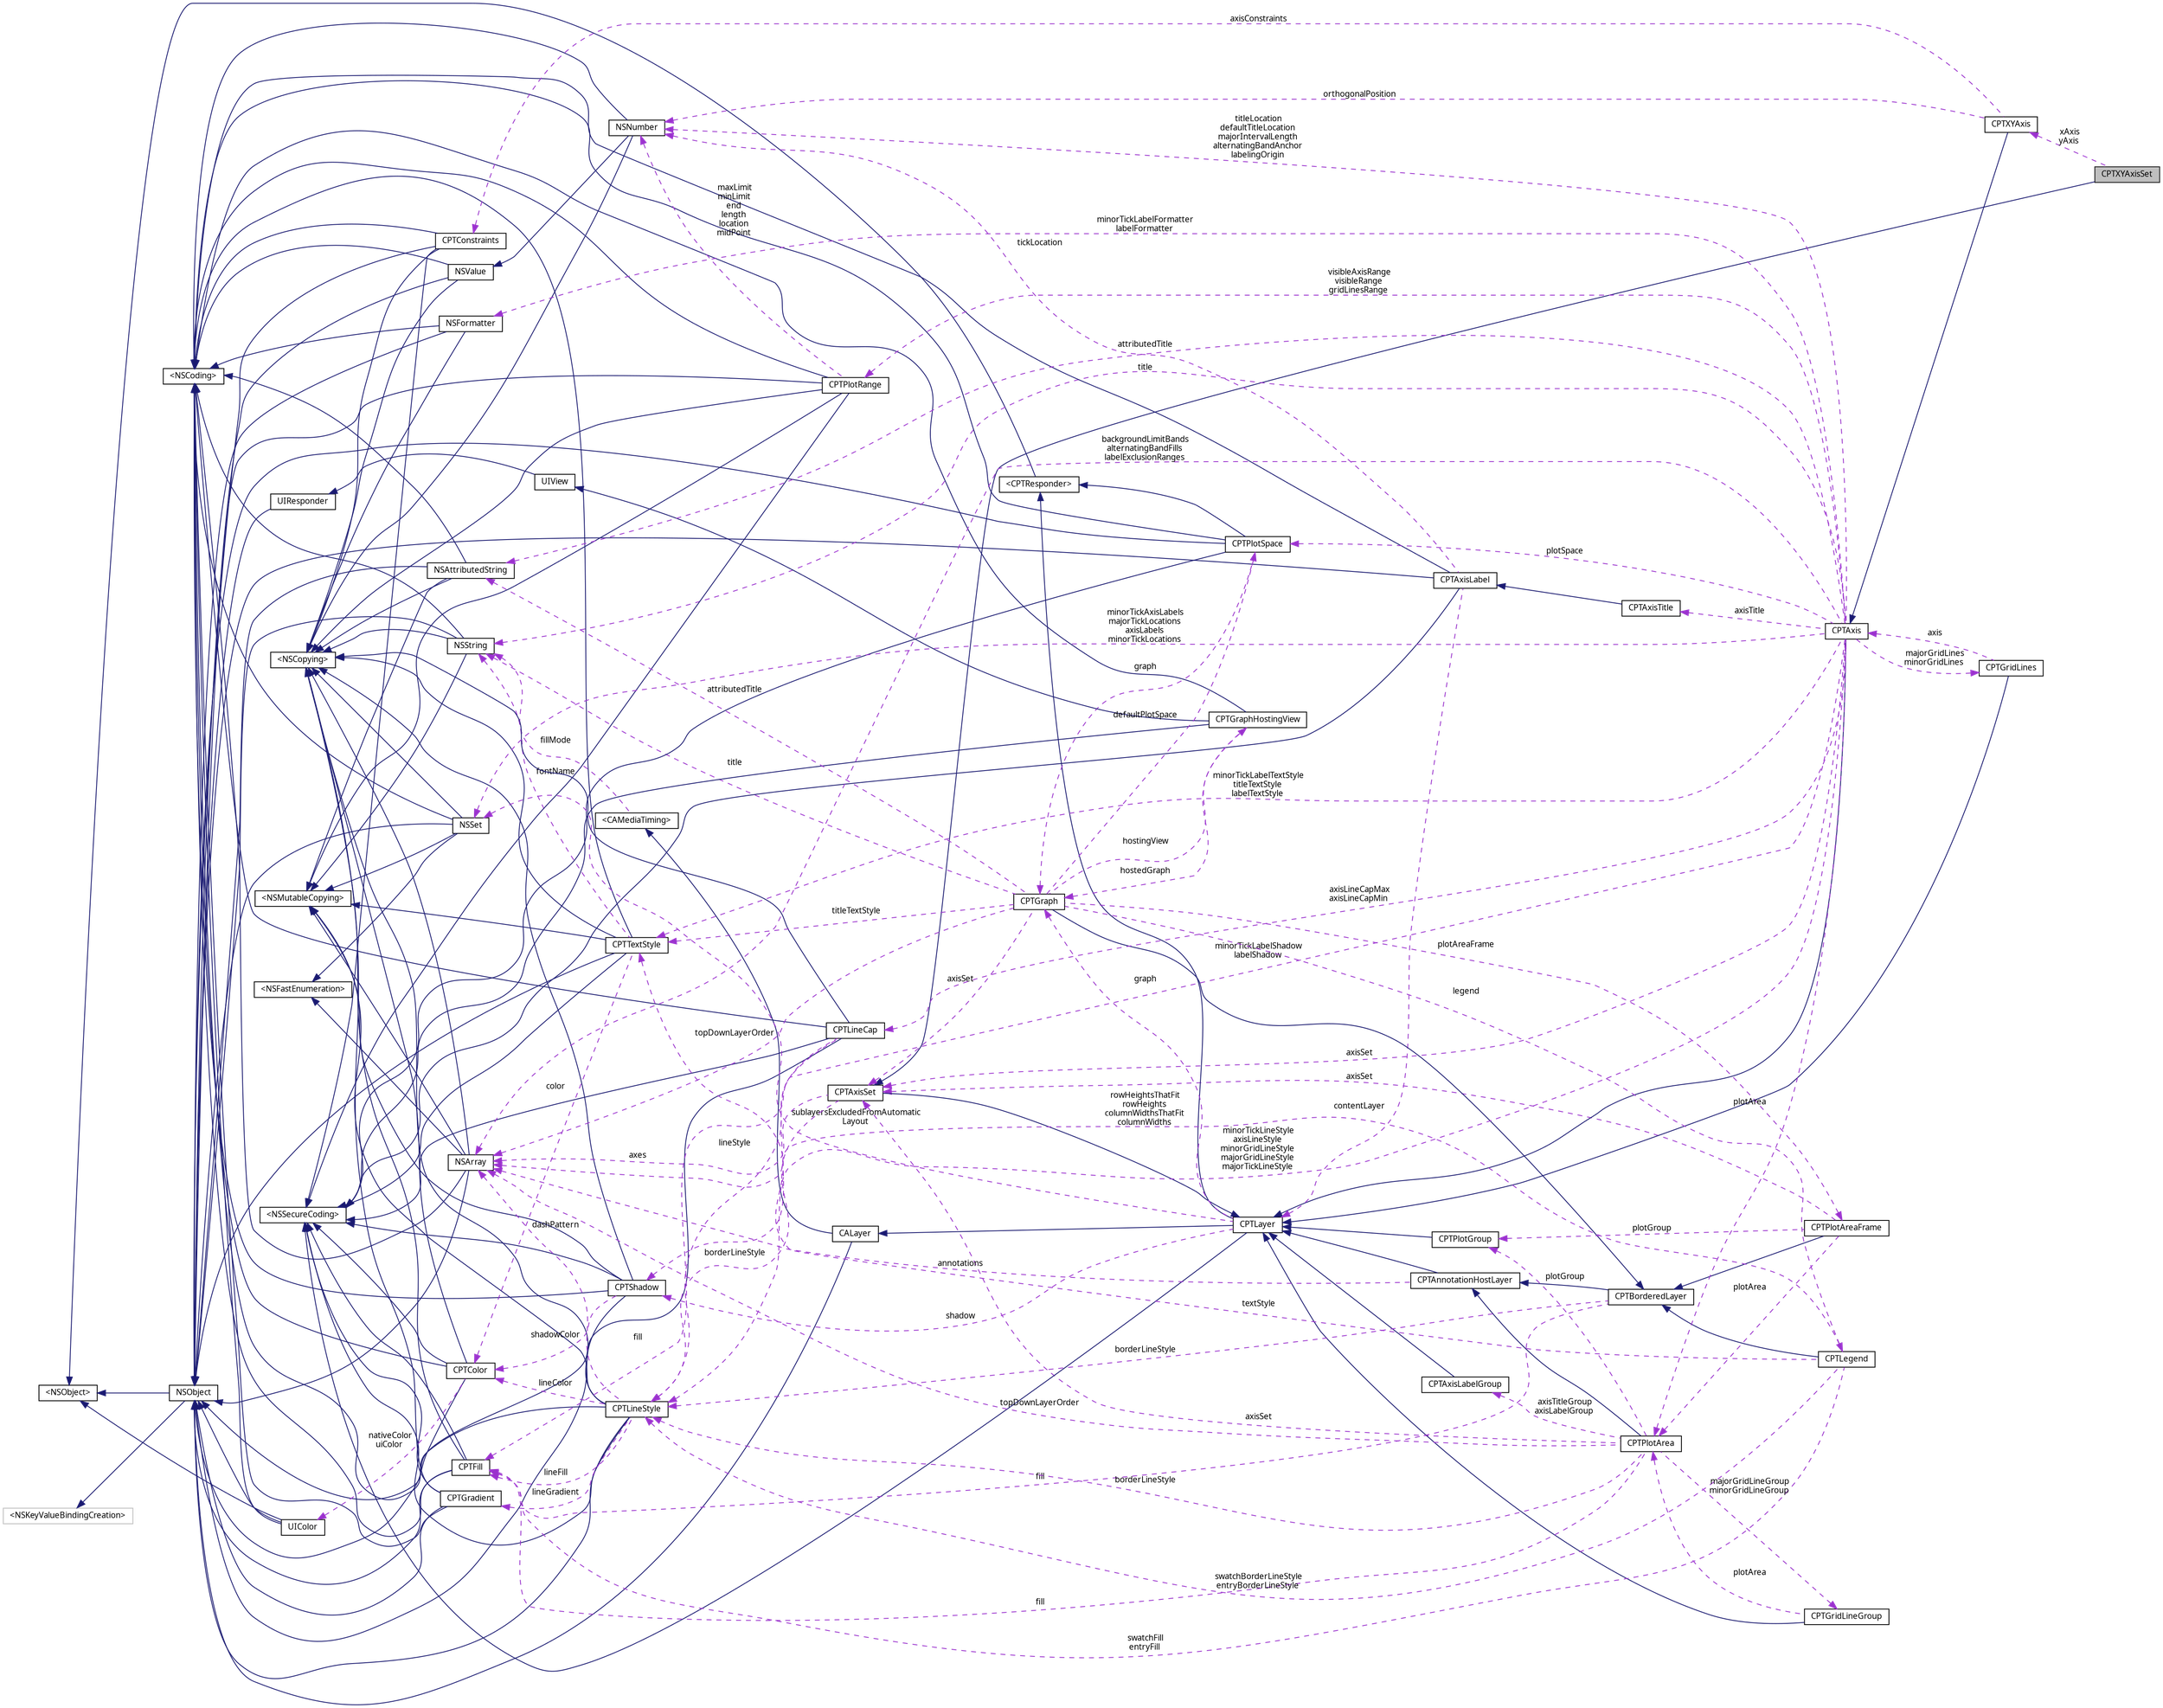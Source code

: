 digraph "CPTXYAxisSet"
{
 // LATEX_PDF_SIZE
  bgcolor="transparent";
  edge [fontname="Lucinda Grande",fontsize="10",labelfontname="Lucinda Grande",labelfontsize="10"];
  node [fontname="Lucinda Grande",fontsize="10",shape=record];
  rankdir="LR";
  Node1 [label="CPTXYAxisSet",height=0.2,width=0.4,color="black", fillcolor="grey75", style="filled", fontcolor="black",tooltip="A set of cartesian (X-Y) axes."];
  Node2 -> Node1 [dir="back",color="midnightblue",fontsize="10",style="solid",fontname="Lucinda Grande"];
  Node2 [label="CPTAxisSet",height=0.2,width=0.4,color="black",URL="$interface_c_p_t_axis_set.html",tooltip="A container layer for the set of axes for a graph."];
  Node3 -> Node2 [dir="back",color="midnightblue",fontsize="10",style="solid",fontname="Lucinda Grande"];
  Node3 [label="CPTLayer",height=0.2,width=0.4,color="black",URL="$interface_c_p_t_layer.html",tooltip="Base class for all Core Animation layers in Core Plot."];
  Node4 -> Node3 [dir="back",color="midnightblue",fontsize="10",style="solid",fontname="Lucinda Grande"];
  Node4 [label="CALayer",height=0.2,width=0.4,color="black",URL="/Users/eskroch/Projects/Core Plot/documentation/doxygen/doxygen-cocoa-touch-tags.xml$https://developer.apple.com/library/ios/.html#documentation/GraphicsImaging/Reference/CALayer_class/Introduction/Introduction",tooltip=" "];
  Node5 -> Node4 [dir="back",color="midnightblue",fontsize="10",style="solid",fontname="Lucinda Grande"];
  Node5 [label="NSObject",height=0.2,width=0.4,color="black",URL="/Users/eskroch/Projects/Core Plot/documentation/doxygen/doxygen-cocoa-touch-tags.xml$https://developer.apple.com/library/ios/.html#documentation/Cocoa/Reference/Foundation/Classes/NSObject_Class/Reference/Reference",tooltip=" "];
  Node6 -> Node5 [dir="back",color="midnightblue",fontsize="10",style="solid",fontname="Lucinda Grande"];
  Node6 [label="\<NSObject\>",height=0.2,width=0.4,color="black",URL="/Users/eskroch/Projects/Core Plot/documentation/doxygen/doxygen-cocoa-touch-tags.xml$https://developer.apple.com/library/ios/.html#documentation/Cocoa/Reference/Foundation/Protocols/NSObject_Protocol/Reference/NSObject",tooltip=" "];
  Node7 -> Node5 [dir="back",color="midnightblue",fontsize="10",style="solid",fontname="Lucinda Grande"];
  Node7 [label="\<NSKeyValueBindingCreation\>",height=0.2,width=0.4,color="grey75",tooltip=" "];
  Node8 -> Node4 [dir="back",color="midnightblue",fontsize="10",style="solid",fontname="Lucinda Grande"];
  Node8 [label="\<CAMediaTiming\>",height=0.2,width=0.4,color="black",URL="/Users/eskroch/Projects/Core Plot/documentation/doxygen/doxygen-cocoa-touch-tags.xml$https://developer.apple.com/library/ios/.html#documentation/GraphicsImaging/Reference/CAMediaTiming_protocol/Introduction/Introduction",tooltip=" "];
  Node9 -> Node8 [dir="back",color="darkorchid3",fontsize="10",style="dashed",label=" fillMode" ,fontname="Lucinda Grande"];
  Node9 [label="NSString",height=0.2,width=0.4,color="black",URL="/Users/eskroch/Projects/Core Plot/documentation/doxygen/doxygen-cocoa-touch-tags.xml$https://developer.apple.com/library/ios/.html#documentation/Cocoa/Reference/Foundation/Classes/NSString_Class/Reference/NSString",tooltip=" "];
  Node5 -> Node9 [dir="back",color="midnightblue",fontsize="10",style="solid",fontname="Lucinda Grande"];
  Node10 -> Node9 [dir="back",color="midnightblue",fontsize="10",style="solid",fontname="Lucinda Grande"];
  Node10 [label="\<NSCoding\>",height=0.2,width=0.4,color="black",URL="/Users/eskroch/Projects/Core Plot/documentation/doxygen/doxygen-cocoa-touch-tags.xml$https://developer.apple.com/library/ios/.html#documentation/Cocoa/Reference/Foundation/Protocols/NSCoding_Protocol/Reference/Reference",tooltip=" "];
  Node11 -> Node9 [dir="back",color="midnightblue",fontsize="10",style="solid",fontname="Lucinda Grande"];
  Node11 [label="\<NSCopying\>",height=0.2,width=0.4,color="black",URL="/Users/eskroch/Projects/Core Plot/documentation/doxygen/doxygen-cocoa-touch-tags.xml$https://developer.apple.com/library/ios/.html#documentation/Cocoa/Reference/Foundation/Protocols/NSCopying_Protocol/Reference/Reference",tooltip=" "];
  Node12 -> Node9 [dir="back",color="midnightblue",fontsize="10",style="solid",fontname="Lucinda Grande"];
  Node12 [label="\<NSMutableCopying\>",height=0.2,width=0.4,color="black",URL="/Users/eskroch/Projects/Core Plot/documentation/doxygen/doxygen-cocoa-touch-tags.xml$https://developer.apple.com/library/ios/.html#documentation/Cocoa/Reference/Foundation/Protocols/NSMutableCopying_Protocol/Reference/Reference",tooltip=" "];
  Node13 -> Node3 [dir="back",color="midnightblue",fontsize="10",style="solid",fontname="Lucinda Grande"];
  Node13 [label="\<CPTResponder\>",height=0.2,width=0.4,color="black",URL="$protocol_c_p_t_responder-p.html",tooltip="The basis of all event processing in Core Plot."];
  Node6 -> Node13 [dir="back",color="midnightblue",fontsize="10",style="solid",fontname="Lucinda Grande"];
  Node14 -> Node3 [dir="back",color="midnightblue",fontsize="10",style="solid",fontname="Lucinda Grande"];
  Node14 [label="\<NSSecureCoding\>",height=0.2,width=0.4,color="black",URL="/Users/eskroch/Projects/Core Plot/documentation/doxygen/doxygen-cocoa-touch-tags.xml$https://developer.apple.com/library/ios/documentation/Foundation/Reference/NSSecureCoding_Protocol_Ref/.html",tooltip=" "];
  Node15 -> Node3 [dir="back",color="darkorchid3",fontsize="10",style="dashed",label=" shadow" ,fontname="Lucinda Grande"];
  Node15 [label="CPTShadow",height=0.2,width=0.4,color="black",URL="$interface_c_p_t_shadow.html",tooltip="Immutable wrapper for various shadow drawing properties."];
  Node5 -> Node15 [dir="back",color="midnightblue",fontsize="10",style="solid",fontname="Lucinda Grande"];
  Node11 -> Node15 [dir="back",color="midnightblue",fontsize="10",style="solid",fontname="Lucinda Grande"];
  Node12 -> Node15 [dir="back",color="midnightblue",fontsize="10",style="solid",fontname="Lucinda Grande"];
  Node10 -> Node15 [dir="back",color="midnightblue",fontsize="10",style="solid",fontname="Lucinda Grande"];
  Node14 -> Node15 [dir="back",color="midnightblue",fontsize="10",style="solid",fontname="Lucinda Grande"];
  Node16 -> Node15 [dir="back",color="darkorchid3",fontsize="10",style="dashed",label=" shadowColor" ,fontname="Lucinda Grande"];
  Node16 [label="CPTColor",height=0.2,width=0.4,color="black",URL="$interface_c_p_t_color.html",tooltip="An immutable color."];
  Node5 -> Node16 [dir="back",color="midnightblue",fontsize="10",style="solid",fontname="Lucinda Grande"];
  Node11 -> Node16 [dir="back",color="midnightblue",fontsize="10",style="solid",fontname="Lucinda Grande"];
  Node10 -> Node16 [dir="back",color="midnightblue",fontsize="10",style="solid",fontname="Lucinda Grande"];
  Node14 -> Node16 [dir="back",color="midnightblue",fontsize="10",style="solid",fontname="Lucinda Grande"];
  Node17 -> Node16 [dir="back",color="darkorchid3",fontsize="10",style="dashed",label=" nativeColor\nuiColor" ,fontname="Lucinda Grande"];
  Node17 [label="UIColor",height=0.2,width=0.4,color="black",URL="/Users/eskroch/Projects/Core Plot/documentation/doxygen/doxygen-cocoa-touch-tags.xml$https://developer.apple.com/library/ios/.html#documentation/UIKit/Reference/UIColor_Class/Reference/Reference",tooltip=" "];
  Node5 -> Node17 [dir="back",color="midnightblue",fontsize="10",style="solid",fontname="Lucinda Grande"];
  Node10 -> Node17 [dir="back",color="midnightblue",fontsize="10",style="solid",fontname="Lucinda Grande"];
  Node6 -> Node17 [dir="back",color="midnightblue",fontsize="10",style="solid",fontname="Lucinda Grande"];
  Node18 -> Node3 [dir="back",color="darkorchid3",fontsize="10",style="dashed",label=" sublayersExcludedFromAutomatic\lLayout" ,fontname="Lucinda Grande"];
  Node18 [label="NSSet",height=0.2,width=0.4,color="black",URL="/Users/eskroch/Projects/Core Plot/documentation/doxygen/doxygen-cocoa-touch-tags.xml$https://developer.apple.com/library/ios/.html#documentation/Cocoa/Reference/Foundation/Classes/NSSet_Class/Reference/Reference",tooltip=" "];
  Node5 -> Node18 [dir="back",color="midnightblue",fontsize="10",style="solid",fontname="Lucinda Grande"];
  Node10 -> Node18 [dir="back",color="midnightblue",fontsize="10",style="solid",fontname="Lucinda Grande"];
  Node11 -> Node18 [dir="back",color="midnightblue",fontsize="10",style="solid",fontname="Lucinda Grande"];
  Node19 -> Node18 [dir="back",color="midnightblue",fontsize="10",style="solid",fontname="Lucinda Grande"];
  Node19 [label="\<NSFastEnumeration\>",height=0.2,width=0.4,color="black",URL="/Users/eskroch/Projects/Core Plot/documentation/doxygen/doxygen-cocoa-touch-tags.xml$https://developer.apple.com/library/ios/.html#documentation/Cocoa/Reference/NSFastEnumeration_protocol/Reference/NSFastEnumeration",tooltip=" "];
  Node12 -> Node18 [dir="back",color="midnightblue",fontsize="10",style="solid",fontname="Lucinda Grande"];
  Node20 -> Node3 [dir="back",color="darkorchid3",fontsize="10",style="dashed",label=" graph" ,fontname="Lucinda Grande"];
  Node20 [label="CPTGraph",height=0.2,width=0.4,color="black",URL="$interface_c_p_t_graph.html",tooltip="An abstract graph class."];
  Node21 -> Node20 [dir="back",color="midnightblue",fontsize="10",style="solid",fontname="Lucinda Grande"];
  Node21 [label="CPTBorderedLayer",height=0.2,width=0.4,color="black",URL="$interface_c_p_t_bordered_layer.html",tooltip="A layer with a border line and background fill."];
  Node22 -> Node21 [dir="back",color="midnightblue",fontsize="10",style="solid",fontname="Lucinda Grande"];
  Node22 [label="CPTAnnotationHostLayer",height=0.2,width=0.4,color="black",URL="$interface_c_p_t_annotation_host_layer.html",tooltip="A container layer for annotations."];
  Node3 -> Node22 [dir="back",color="midnightblue",fontsize="10",style="solid",fontname="Lucinda Grande"];
  Node23 -> Node22 [dir="back",color="darkorchid3",fontsize="10",style="dashed",label=" annotations" ,fontname="Lucinda Grande"];
  Node23 [label="NSArray",height=0.2,width=0.4,color="black",URL="/Users/eskroch/Projects/Core Plot/documentation/doxygen/doxygen-cocoa-touch-tags.xml$https://developer.apple.com/library/ios/.html#documentation/Cocoa/Reference/Foundation/Classes/NSArray_Class/NSArray",tooltip=" "];
  Node5 -> Node23 [dir="back",color="midnightblue",fontsize="10",style="solid",fontname="Lucinda Grande"];
  Node10 -> Node23 [dir="back",color="midnightblue",fontsize="10",style="solid",fontname="Lucinda Grande"];
  Node11 -> Node23 [dir="back",color="midnightblue",fontsize="10",style="solid",fontname="Lucinda Grande"];
  Node19 -> Node23 [dir="back",color="midnightblue",fontsize="10",style="solid",fontname="Lucinda Grande"];
  Node12 -> Node23 [dir="back",color="midnightblue",fontsize="10",style="solid",fontname="Lucinda Grande"];
  Node24 -> Node21 [dir="back",color="darkorchid3",fontsize="10",style="dashed",label=" fill" ,fontname="Lucinda Grande"];
  Node24 [label="CPTFill",height=0.2,width=0.4,color="black",URL="$interface_c_p_t_fill.html",tooltip="Draws area fills."];
  Node5 -> Node24 [dir="back",color="midnightblue",fontsize="10",style="solid",fontname="Lucinda Grande"];
  Node11 -> Node24 [dir="back",color="midnightblue",fontsize="10",style="solid",fontname="Lucinda Grande"];
  Node10 -> Node24 [dir="back",color="midnightblue",fontsize="10",style="solid",fontname="Lucinda Grande"];
  Node14 -> Node24 [dir="back",color="midnightblue",fontsize="10",style="solid",fontname="Lucinda Grande"];
  Node25 -> Node21 [dir="back",color="darkorchid3",fontsize="10",style="dashed",label=" borderLineStyle" ,fontname="Lucinda Grande"];
  Node25 [label="CPTLineStyle",height=0.2,width=0.4,color="black",URL="$interface_c_p_t_line_style.html",tooltip="Immutable wrapper for various line drawing properties. Create a CPTMutableLineStyle if you want to cu..."];
  Node5 -> Node25 [dir="back",color="midnightblue",fontsize="10",style="solid",fontname="Lucinda Grande"];
  Node11 -> Node25 [dir="back",color="midnightblue",fontsize="10",style="solid",fontname="Lucinda Grande"];
  Node12 -> Node25 [dir="back",color="midnightblue",fontsize="10",style="solid",fontname="Lucinda Grande"];
  Node10 -> Node25 [dir="back",color="midnightblue",fontsize="10",style="solid",fontname="Lucinda Grande"];
  Node14 -> Node25 [dir="back",color="midnightblue",fontsize="10",style="solid",fontname="Lucinda Grande"];
  Node24 -> Node25 [dir="back",color="darkorchid3",fontsize="10",style="dashed",label=" lineFill" ,fontname="Lucinda Grande"];
  Node26 -> Node25 [dir="back",color="darkorchid3",fontsize="10",style="dashed",label=" lineGradient" ,fontname="Lucinda Grande"];
  Node26 [label="CPTGradient",height=0.2,width=0.4,color="black",URL="$interface_c_p_t_gradient.html",tooltip="Draws color gradient fills."];
  Node5 -> Node26 [dir="back",color="midnightblue",fontsize="10",style="solid",fontname="Lucinda Grande"];
  Node11 -> Node26 [dir="back",color="midnightblue",fontsize="10",style="solid",fontname="Lucinda Grande"];
  Node10 -> Node26 [dir="back",color="midnightblue",fontsize="10",style="solid",fontname="Lucinda Grande"];
  Node14 -> Node26 [dir="back",color="midnightblue",fontsize="10",style="solid",fontname="Lucinda Grande"];
  Node16 -> Node25 [dir="back",color="darkorchid3",fontsize="10",style="dashed",label=" lineColor" ,fontname="Lucinda Grande"];
  Node23 -> Node25 [dir="back",color="darkorchid3",fontsize="10",style="dashed",label=" dashPattern" ,fontname="Lucinda Grande"];
  Node27 -> Node20 [dir="back",color="darkorchid3",fontsize="10",style="dashed",label=" titleTextStyle" ,fontname="Lucinda Grande"];
  Node27 [label="CPTTextStyle",height=0.2,width=0.4,color="black",URL="$interface_c_p_t_text_style.html",tooltip="Immutable wrapper for various text style properties."];
  Node5 -> Node27 [dir="back",color="midnightblue",fontsize="10",style="solid",fontname="Lucinda Grande"];
  Node11 -> Node27 [dir="back",color="midnightblue",fontsize="10",style="solid",fontname="Lucinda Grande"];
  Node12 -> Node27 [dir="back",color="midnightblue",fontsize="10",style="solid",fontname="Lucinda Grande"];
  Node10 -> Node27 [dir="back",color="midnightblue",fontsize="10",style="solid",fontname="Lucinda Grande"];
  Node14 -> Node27 [dir="back",color="midnightblue",fontsize="10",style="solid",fontname="Lucinda Grande"];
  Node9 -> Node27 [dir="back",color="darkorchid3",fontsize="10",style="dashed",label=" fontName" ,fontname="Lucinda Grande"];
  Node16 -> Node27 [dir="back",color="darkorchid3",fontsize="10",style="dashed",label=" color" ,fontname="Lucinda Grande"];
  Node28 -> Node20 [dir="back",color="darkorchid3",fontsize="10",style="dashed",label=" hostingView" ,fontname="Lucinda Grande"];
  Node28 [label="CPTGraphHostingView",height=0.2,width=0.4,color="black",URL="$interface_c_p_t_graph_hosting_view.html",tooltip="A container view for displaying a CPTGraph."];
  Node29 -> Node28 [dir="back",color="midnightblue",fontsize="10",style="solid",fontname="Lucinda Grande"];
  Node29 [label="UIView",height=0.2,width=0.4,color="black",URL="/Users/eskroch/Projects/Core Plot/documentation/doxygen/doxygen-cocoa-touch-tags.xml$https://developer.apple.com/library/ios/.html#documentation/UIKit/Reference/UIView_Class/UIView/UIView",tooltip=" "];
  Node30 -> Node29 [dir="back",color="midnightblue",fontsize="10",style="solid",fontname="Lucinda Grande"];
  Node30 [label="UIResponder",height=0.2,width=0.4,color="black",URL="/Users/eskroch/Projects/Core Plot/documentation/doxygen/doxygen-cocoa-touch-tags.xml$https://developer.apple.com/library/ios/#documentation/UIKit/Reference/UIResponder_Class/Reference/Reference.html.html#//apple_ref/occ/cl/UIResponder",tooltip=" "];
  Node5 -> Node30 [dir="back",color="midnightblue",fontsize="10",style="solid",fontname="Lucinda Grande"];
  Node10 -> Node28 [dir="back",color="midnightblue",fontsize="10",style="solid",fontname="Lucinda Grande"];
  Node14 -> Node28 [dir="back",color="midnightblue",fontsize="10",style="solid",fontname="Lucinda Grande"];
  Node20 -> Node28 [dir="back",color="darkorchid3",fontsize="10",style="dashed",label=" hostedGraph" ,fontname="Lucinda Grande"];
  Node2 -> Node20 [dir="back",color="darkorchid3",fontsize="10",style="dashed",label=" axisSet" ,fontname="Lucinda Grande"];
  Node31 -> Node20 [dir="back",color="darkorchid3",fontsize="10",style="dashed",label=" attributedTitle" ,fontname="Lucinda Grande"];
  Node31 [label="NSAttributedString",height=0.2,width=0.4,color="black",URL="/Users/eskroch/Projects/Core Plot/documentation/doxygen/doxygen-cocoa-touch-tags.xml$https://developer.apple.com/library/ios/.html#documentation/Cocoa/Reference/Foundation/Classes/NSAttributedString_Class/Reference/NSAttributedString",tooltip=" "];
  Node5 -> Node31 [dir="back",color="midnightblue",fontsize="10",style="solid",fontname="Lucinda Grande"];
  Node10 -> Node31 [dir="back",color="midnightblue",fontsize="10",style="solid",fontname="Lucinda Grande"];
  Node11 -> Node31 [dir="back",color="midnightblue",fontsize="10",style="solid",fontname="Lucinda Grande"];
  Node12 -> Node31 [dir="back",color="midnightblue",fontsize="10",style="solid",fontname="Lucinda Grande"];
  Node32 -> Node20 [dir="back",color="darkorchid3",fontsize="10",style="dashed",label=" plotAreaFrame" ,fontname="Lucinda Grande"];
  Node32 [label="CPTPlotAreaFrame",height=0.2,width=0.4,color="black",URL="$interface_c_p_t_plot_area_frame.html",tooltip="A layer drawn on top of the graph layer and behind all plot elements."];
  Node21 -> Node32 [dir="back",color="midnightblue",fontsize="10",style="solid",fontname="Lucinda Grande"];
  Node2 -> Node32 [dir="back",color="darkorchid3",fontsize="10",style="dashed",label=" axisSet" ,fontname="Lucinda Grande"];
  Node33 -> Node32 [dir="back",color="darkorchid3",fontsize="10",style="dashed",label=" plotArea" ,fontname="Lucinda Grande"];
  Node33 [label="CPTPlotArea",height=0.2,width=0.4,color="black",URL="$interface_c_p_t_plot_area.html",tooltip="A layer representing the actual plotting area of a graph."];
  Node22 -> Node33 [dir="back",color="midnightblue",fontsize="10",style="solid",fontname="Lucinda Grande"];
  Node34 -> Node33 [dir="back",color="darkorchid3",fontsize="10",style="dashed",label=" majorGridLineGroup\nminorGridLineGroup" ,fontname="Lucinda Grande"];
  Node34 [label="CPTGridLineGroup",height=0.2,width=0.4,color="black",URL="$interface_c_p_t_grid_line_group.html",tooltip="A group of grid line layers."];
  Node3 -> Node34 [dir="back",color="midnightblue",fontsize="10",style="solid",fontname="Lucinda Grande"];
  Node33 -> Node34 [dir="back",color="darkorchid3",fontsize="10",style="dashed",label=" plotArea" ,fontname="Lucinda Grande"];
  Node24 -> Node33 [dir="back",color="darkorchid3",fontsize="10",style="dashed",label=" fill" ,fontname="Lucinda Grande"];
  Node2 -> Node33 [dir="back",color="darkorchid3",fontsize="10",style="dashed",label=" axisSet" ,fontname="Lucinda Grande"];
  Node25 -> Node33 [dir="back",color="darkorchid3",fontsize="10",style="dashed",label=" borderLineStyle" ,fontname="Lucinda Grande"];
  Node35 -> Node33 [dir="back",color="darkorchid3",fontsize="10",style="dashed",label=" axisTitleGroup\naxisLabelGroup" ,fontname="Lucinda Grande"];
  Node35 [label="CPTAxisLabelGroup",height=0.2,width=0.4,color="black",URL="$interface_c_p_t_axis_label_group.html",tooltip="A container layer for the axis labels."];
  Node3 -> Node35 [dir="back",color="midnightblue",fontsize="10",style="solid",fontname="Lucinda Grande"];
  Node36 -> Node33 [dir="back",color="darkorchid3",fontsize="10",style="dashed",label=" plotGroup" ,fontname="Lucinda Grande"];
  Node36 [label="CPTPlotGroup",height=0.2,width=0.4,color="black",URL="$interface_c_p_t_plot_group.html",tooltip="Defines the coordinate system of a plot."];
  Node3 -> Node36 [dir="back",color="midnightblue",fontsize="10",style="solid",fontname="Lucinda Grande"];
  Node23 -> Node33 [dir="back",color="darkorchid3",fontsize="10",style="dashed",label=" topDownLayerOrder" ,fontname="Lucinda Grande"];
  Node36 -> Node32 [dir="back",color="darkorchid3",fontsize="10",style="dashed",label=" plotGroup" ,fontname="Lucinda Grande"];
  Node9 -> Node20 [dir="back",color="darkorchid3",fontsize="10",style="dashed",label=" title" ,fontname="Lucinda Grande"];
  Node37 -> Node20 [dir="back",color="darkorchid3",fontsize="10",style="dashed",label=" defaultPlotSpace" ,fontname="Lucinda Grande"];
  Node37 [label="CPTPlotSpace",height=0.2,width=0.4,color="black",URL="$interface_c_p_t_plot_space.html",tooltip="Defines the coordinate system of a plot."];
  Node5 -> Node37 [dir="back",color="midnightblue",fontsize="10",style="solid",fontname="Lucinda Grande"];
  Node13 -> Node37 [dir="back",color="midnightblue",fontsize="10",style="solid",fontname="Lucinda Grande"];
  Node10 -> Node37 [dir="back",color="midnightblue",fontsize="10",style="solid",fontname="Lucinda Grande"];
  Node14 -> Node37 [dir="back",color="midnightblue",fontsize="10",style="solid",fontname="Lucinda Grande"];
  Node20 -> Node37 [dir="back",color="darkorchid3",fontsize="10",style="dashed",label=" graph" ,fontname="Lucinda Grande"];
  Node38 -> Node20 [dir="back",color="darkorchid3",fontsize="10",style="dashed",label=" legend" ,fontname="Lucinda Grande"];
  Node38 [label="CPTLegend",height=0.2,width=0.4,color="black",URL="$interface_c_p_t_legend.html",tooltip="A graph legend."];
  Node21 -> Node38 [dir="back",color="midnightblue",fontsize="10",style="solid",fontname="Lucinda Grande"];
  Node27 -> Node38 [dir="back",color="darkorchid3",fontsize="10",style="dashed",label=" textStyle" ,fontname="Lucinda Grande"];
  Node24 -> Node38 [dir="back",color="darkorchid3",fontsize="10",style="dashed",label=" swatchFill\nentryFill" ,fontname="Lucinda Grande"];
  Node25 -> Node38 [dir="back",color="darkorchid3",fontsize="10",style="dashed",label=" swatchBorderLineStyle\nentryBorderLineStyle" ,fontname="Lucinda Grande"];
  Node23 -> Node38 [dir="back",color="darkorchid3",fontsize="10",style="dashed",label=" rowHeightsThatFit\nrowHeights\ncolumnWidthsThatFit\ncolumnWidths" ,fontname="Lucinda Grande"];
  Node23 -> Node20 [dir="back",color="darkorchid3",fontsize="10",style="dashed",label=" topDownLayerOrder" ,fontname="Lucinda Grande"];
  Node25 -> Node2 [dir="back",color="darkorchid3",fontsize="10",style="dashed",label=" borderLineStyle" ,fontname="Lucinda Grande"];
  Node23 -> Node2 [dir="back",color="darkorchid3",fontsize="10",style="dashed",label=" axes" ,fontname="Lucinda Grande"];
  Node39 -> Node1 [dir="back",color="darkorchid3",fontsize="10",style="dashed",label=" xAxis\nyAxis" ,fontname="Lucinda Grande"];
  Node39 [label="CPTXYAxis",height=0.2,width=0.4,color="black",URL="$interface_c_p_t_x_y_axis.html",tooltip="A 2-dimensional cartesian (X-Y) axis class."];
  Node40 -> Node39 [dir="back",color="midnightblue",fontsize="10",style="solid",fontname="Lucinda Grande"];
  Node40 [label="CPTAxis",height=0.2,width=0.4,color="black",URL="$interface_c_p_t_axis.html",tooltip="An abstract axis class."];
  Node3 -> Node40 [dir="back",color="midnightblue",fontsize="10",style="solid",fontname="Lucinda Grande"];
  Node41 -> Node40 [dir="back",color="darkorchid3",fontsize="10",style="dashed",label=" majorGridLines\nminorGridLines" ,fontname="Lucinda Grande"];
  Node41 [label="CPTGridLines",height=0.2,width=0.4,color="black",URL="$interface_c_p_t_grid_lines.html",tooltip="An abstract class that draws grid lines for an axis."];
  Node3 -> Node41 [dir="back",color="midnightblue",fontsize="10",style="solid",fontname="Lucinda Grande"];
  Node40 -> Node41 [dir="back",color="darkorchid3",fontsize="10",style="dashed",label=" axis" ,fontname="Lucinda Grande"];
  Node15 -> Node40 [dir="back",color="darkorchid3",fontsize="10",style="dashed",label=" minorTickLabelShadow\nlabelShadow" ,fontname="Lucinda Grande"];
  Node42 -> Node40 [dir="back",color="darkorchid3",fontsize="10",style="dashed",label=" minorTickLabelFormatter\nlabelFormatter" ,fontname="Lucinda Grande"];
  Node42 [label="NSFormatter",height=0.2,width=0.4,color="black",URL="/Users/eskroch/Projects/Core Plot/documentation/doxygen/doxygen-cocoa-touch-tags.xml$https://developer.apple.com/library/ios/.html#documentation/Cocoa/Reference/Foundation/Classes/NSFormatter_Class/Reference/Reference",tooltip=" "];
  Node5 -> Node42 [dir="back",color="midnightblue",fontsize="10",style="solid",fontname="Lucinda Grande"];
  Node10 -> Node42 [dir="back",color="midnightblue",fontsize="10",style="solid",fontname="Lucinda Grande"];
  Node11 -> Node42 [dir="back",color="midnightblue",fontsize="10",style="solid",fontname="Lucinda Grande"];
  Node27 -> Node40 [dir="back",color="darkorchid3",fontsize="10",style="dashed",label=" minorTickLabelTextStyle\ntitleTextStyle\nlabelTextStyle" ,fontname="Lucinda Grande"];
  Node43 -> Node40 [dir="back",color="darkorchid3",fontsize="10",style="dashed",label=" axisTitle" ,fontname="Lucinda Grande"];
  Node43 [label="CPTAxisTitle",height=0.2,width=0.4,color="black",URL="$interface_c_p_t_axis_title.html",tooltip="An axis title."];
  Node44 -> Node43 [dir="back",color="midnightblue",fontsize="10",style="solid",fontname="Lucinda Grande"];
  Node44 [label="CPTAxisLabel",height=0.2,width=0.4,color="black",URL="$interface_c_p_t_axis_label.html",tooltip="An axis label."];
  Node5 -> Node44 [dir="back",color="midnightblue",fontsize="10",style="solid",fontname="Lucinda Grande"];
  Node10 -> Node44 [dir="back",color="midnightblue",fontsize="10",style="solid",fontname="Lucinda Grande"];
  Node14 -> Node44 [dir="back",color="midnightblue",fontsize="10",style="solid",fontname="Lucinda Grande"];
  Node45 -> Node44 [dir="back",color="darkorchid3",fontsize="10",style="dashed",label=" tickLocation" ,fontname="Lucinda Grande"];
  Node45 [label="NSNumber",height=0.2,width=0.4,color="black",URL="/Users/eskroch/Projects/Core Plot/documentation/doxygen/doxygen-cocoa-touch-tags.xml$https://developer.apple.com/library/ios/.html#documentation/Cocoa/Reference/Foundation/Classes/NSNumber_Class/Reference/Reference",tooltip=" "];
  Node46 -> Node45 [dir="back",color="midnightblue",fontsize="10",style="solid",fontname="Lucinda Grande"];
  Node46 [label="NSValue",height=0.2,width=0.4,color="black",URL="/Users/eskroch/Projects/Core Plot/documentation/doxygen/doxygen-cocoa-touch-tags.xml$https://developer.apple.com/library/ios/.html#documentation/Cocoa/Reference/Foundation/Classes/NSValue_Class/Reference/Reference",tooltip=" "];
  Node5 -> Node46 [dir="back",color="midnightblue",fontsize="10",style="solid",fontname="Lucinda Grande"];
  Node10 -> Node46 [dir="back",color="midnightblue",fontsize="10",style="solid",fontname="Lucinda Grande"];
  Node11 -> Node46 [dir="back",color="midnightblue",fontsize="10",style="solid",fontname="Lucinda Grande"];
  Node10 -> Node45 [dir="back",color="midnightblue",fontsize="10",style="solid",fontname="Lucinda Grande"];
  Node11 -> Node45 [dir="back",color="midnightblue",fontsize="10",style="solid",fontname="Lucinda Grande"];
  Node3 -> Node44 [dir="back",color="darkorchid3",fontsize="10",style="dashed",label=" contentLayer" ,fontname="Lucinda Grande"];
  Node18 -> Node40 [dir="back",color="darkorchid3",fontsize="10",style="dashed",label=" minorTickAxisLabels\nmajorTickLocations\naxisLabels\nminorTickLocations" ,fontname="Lucinda Grande"];
  Node2 -> Node40 [dir="back",color="darkorchid3",fontsize="10",style="dashed",label=" axisSet" ,fontname="Lucinda Grande"];
  Node31 -> Node40 [dir="back",color="darkorchid3",fontsize="10",style="dashed",label=" attributedTitle" ,fontname="Lucinda Grande"];
  Node47 -> Node40 [dir="back",color="darkorchid3",fontsize="10",style="dashed",label=" visibleAxisRange\nvisibleRange\ngridLinesRange" ,fontname="Lucinda Grande"];
  Node47 [label="CPTPlotRange",height=0.2,width=0.4,color="black",URL="$interface_c_p_t_plot_range.html",tooltip="Defines an immutable range of plot data."];
  Node5 -> Node47 [dir="back",color="midnightblue",fontsize="10",style="solid",fontname="Lucinda Grande"];
  Node11 -> Node47 [dir="back",color="midnightblue",fontsize="10",style="solid",fontname="Lucinda Grande"];
  Node12 -> Node47 [dir="back",color="midnightblue",fontsize="10",style="solid",fontname="Lucinda Grande"];
  Node10 -> Node47 [dir="back",color="midnightblue",fontsize="10",style="solid",fontname="Lucinda Grande"];
  Node14 -> Node47 [dir="back",color="midnightblue",fontsize="10",style="solid",fontname="Lucinda Grande"];
  Node45 -> Node47 [dir="back",color="darkorchid3",fontsize="10",style="dashed",label=" maxLimit\nminLimit\nend\nlength\nlocation\nmidPoint" ,fontname="Lucinda Grande"];
  Node25 -> Node40 [dir="back",color="darkorchid3",fontsize="10",style="dashed",label=" minorTickLineStyle\naxisLineStyle\nminorGridLineStyle\nmajorGridLineStyle\nmajorTickLineStyle" ,fontname="Lucinda Grande"];
  Node33 -> Node40 [dir="back",color="darkorchid3",fontsize="10",style="dashed",label=" plotArea" ,fontname="Lucinda Grande"];
  Node9 -> Node40 [dir="back",color="darkorchid3",fontsize="10",style="dashed",label=" title" ,fontname="Lucinda Grande"];
  Node45 -> Node40 [dir="back",color="darkorchid3",fontsize="10",style="dashed",label=" titleLocation\ndefaultTitleLocation\nmajorIntervalLength\nalternatingBandAnchor\nlabelingOrigin" ,fontname="Lucinda Grande"];
  Node37 -> Node40 [dir="back",color="darkorchid3",fontsize="10",style="dashed",label=" plotSpace" ,fontname="Lucinda Grande"];
  Node48 -> Node40 [dir="back",color="darkorchid3",fontsize="10",style="dashed",label=" axisLineCapMax\naxisLineCapMin" ,fontname="Lucinda Grande"];
  Node48 [label="CPTLineCap",height=0.2,width=0.4,color="black",URL="$interface_c_p_t_line_cap.html",tooltip="End cap decorations for lines."];
  Node5 -> Node48 [dir="back",color="midnightblue",fontsize="10",style="solid",fontname="Lucinda Grande"];
  Node11 -> Node48 [dir="back",color="midnightblue",fontsize="10",style="solid",fontname="Lucinda Grande"];
  Node10 -> Node48 [dir="back",color="midnightblue",fontsize="10",style="solid",fontname="Lucinda Grande"];
  Node14 -> Node48 [dir="back",color="midnightblue",fontsize="10",style="solid",fontname="Lucinda Grande"];
  Node24 -> Node48 [dir="back",color="darkorchid3",fontsize="10",style="dashed",label=" fill" ,fontname="Lucinda Grande"];
  Node25 -> Node48 [dir="back",color="darkorchid3",fontsize="10",style="dashed",label=" lineStyle" ,fontname="Lucinda Grande"];
  Node23 -> Node40 [dir="back",color="darkorchid3",fontsize="10",style="dashed",label=" backgroundLimitBands\nalternatingBandFills\nlabelExclusionRanges" ,fontname="Lucinda Grande"];
  Node45 -> Node39 [dir="back",color="darkorchid3",fontsize="10",style="dashed",label=" orthogonalPosition" ,fontname="Lucinda Grande"];
  Node49 -> Node39 [dir="back",color="darkorchid3",fontsize="10",style="dashed",label=" axisConstraints" ,fontname="Lucinda Grande"];
  Node49 [label="CPTConstraints",height=0.2,width=0.4,color="black",URL="$interface_c_p_t_constraints.html",tooltip="Implements a one-dimensional constrained position within a given numeric range."];
  Node5 -> Node49 [dir="back",color="midnightblue",fontsize="10",style="solid",fontname="Lucinda Grande"];
  Node11 -> Node49 [dir="back",color="midnightblue",fontsize="10",style="solid",fontname="Lucinda Grande"];
  Node10 -> Node49 [dir="back",color="midnightblue",fontsize="10",style="solid",fontname="Lucinda Grande"];
  Node14 -> Node49 [dir="back",color="midnightblue",fontsize="10",style="solid",fontname="Lucinda Grande"];
}
